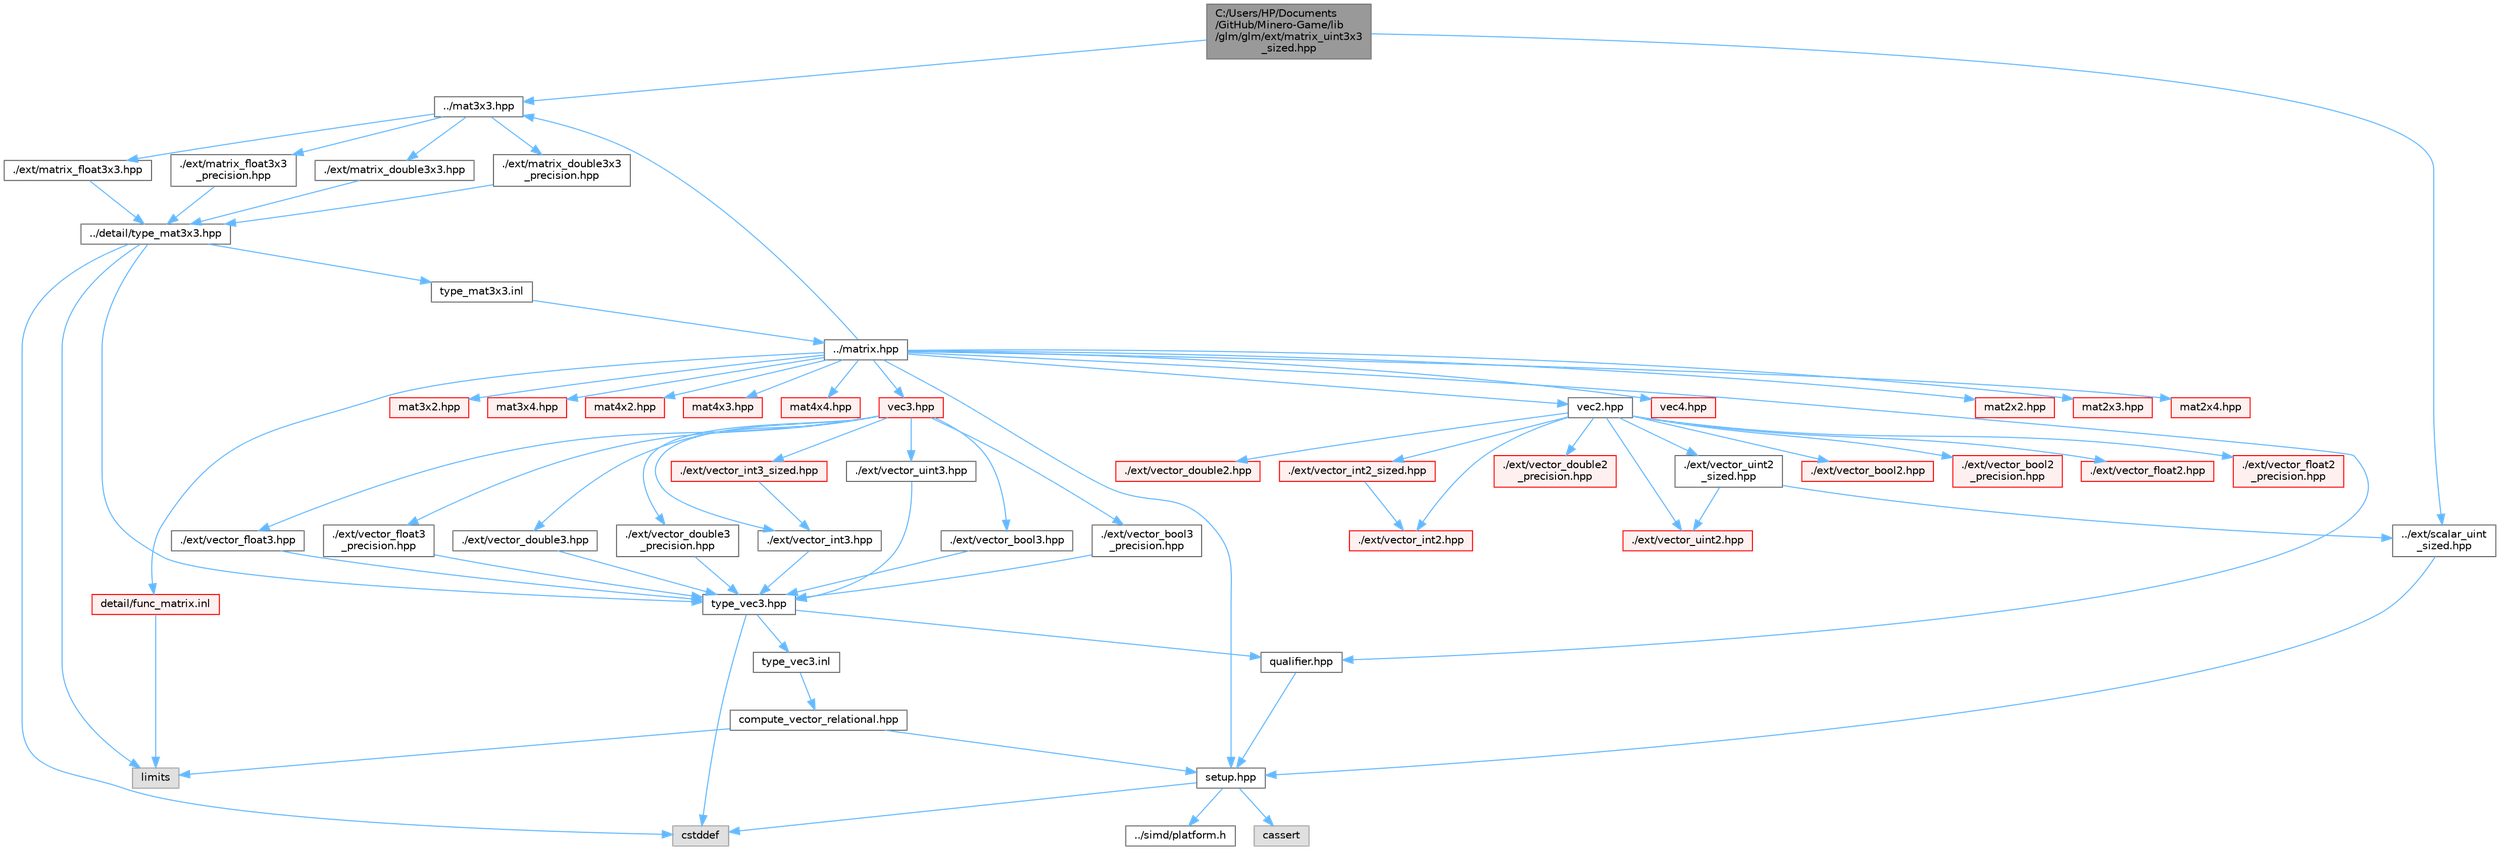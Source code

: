 digraph "C:/Users/HP/Documents/GitHub/Minero-Game/lib/glm/glm/ext/matrix_uint3x3_sized.hpp"
{
 // LATEX_PDF_SIZE
  bgcolor="transparent";
  edge [fontname=Helvetica,fontsize=10,labelfontname=Helvetica,labelfontsize=10];
  node [fontname=Helvetica,fontsize=10,shape=box,height=0.2,width=0.4];
  Node1 [id="Node000001",label="C:/Users/HP/Documents\l/GitHub/Minero-Game/lib\l/glm/glm/ext/matrix_uint3x3\l_sized.hpp",height=0.2,width=0.4,color="gray40", fillcolor="grey60", style="filled", fontcolor="black",tooltip=" "];
  Node1 -> Node2 [id="edge1_Node000001_Node000002",color="steelblue1",style="solid",tooltip=" "];
  Node2 [id="Node000002",label="../mat3x3.hpp",height=0.2,width=0.4,color="grey40", fillcolor="white", style="filled",URL="$lib_2glm_2glm_2mat3x3_8hpp.html",tooltip=" "];
  Node2 -> Node3 [id="edge2_Node000002_Node000003",color="steelblue1",style="solid",tooltip=" "];
  Node3 [id="Node000003",label="./ext/matrix_double3x3.hpp",height=0.2,width=0.4,color="grey40", fillcolor="white", style="filled",URL="$lib_2glm_2glm_2ext_2matrix__double3x3_8hpp.html",tooltip=" "];
  Node3 -> Node4 [id="edge3_Node000003_Node000004",color="steelblue1",style="solid",tooltip=" "];
  Node4 [id="Node000004",label="../detail/type_mat3x3.hpp",height=0.2,width=0.4,color="grey40", fillcolor="white", style="filled",URL="$lib_2glm_2glm_2detail_2type__mat3x3_8hpp.html",tooltip=" "];
  Node4 -> Node5 [id="edge4_Node000004_Node000005",color="steelblue1",style="solid",tooltip=" "];
  Node5 [id="Node000005",label="type_vec3.hpp",height=0.2,width=0.4,color="grey40", fillcolor="white", style="filled",URL="$lib_2glm_2glm_2detail_2type__vec3_8hpp.html",tooltip=" "];
  Node5 -> Node6 [id="edge5_Node000005_Node000006",color="steelblue1",style="solid",tooltip=" "];
  Node6 [id="Node000006",label="qualifier.hpp",height=0.2,width=0.4,color="grey40", fillcolor="white", style="filled",URL="$lib_2glm_2glm_2detail_2qualifier_8hpp.html",tooltip=" "];
  Node6 -> Node7 [id="edge6_Node000006_Node000007",color="steelblue1",style="solid",tooltip=" "];
  Node7 [id="Node000007",label="setup.hpp",height=0.2,width=0.4,color="grey40", fillcolor="white", style="filled",URL="$lib_2glm_2glm_2detail_2setup_8hpp.html",tooltip=" "];
  Node7 -> Node8 [id="edge7_Node000007_Node000008",color="steelblue1",style="solid",tooltip=" "];
  Node8 [id="Node000008",label="cassert",height=0.2,width=0.4,color="grey60", fillcolor="#E0E0E0", style="filled",tooltip=" "];
  Node7 -> Node9 [id="edge8_Node000007_Node000009",color="steelblue1",style="solid",tooltip=" "];
  Node9 [id="Node000009",label="cstddef",height=0.2,width=0.4,color="grey60", fillcolor="#E0E0E0", style="filled",tooltip=" "];
  Node7 -> Node10 [id="edge9_Node000007_Node000010",color="steelblue1",style="solid",tooltip=" "];
  Node10 [id="Node000010",label="../simd/platform.h",height=0.2,width=0.4,color="grey40", fillcolor="white", style="filled",URL="$lib_2glm_2glm_2simd_2platform_8h.html",tooltip=" "];
  Node5 -> Node9 [id="edge10_Node000005_Node000009",color="steelblue1",style="solid",tooltip=" "];
  Node5 -> Node11 [id="edge11_Node000005_Node000011",color="steelblue1",style="solid",tooltip=" "];
  Node11 [id="Node000011",label="type_vec3.inl",height=0.2,width=0.4,color="grey40", fillcolor="white", style="filled",URL="$lib_2glm_2glm_2detail_2type__vec3_8inl.html",tooltip=" "];
  Node11 -> Node12 [id="edge12_Node000011_Node000012",color="steelblue1",style="solid",tooltip=" "];
  Node12 [id="Node000012",label="compute_vector_relational.hpp",height=0.2,width=0.4,color="grey40", fillcolor="white", style="filled",URL="$lib_2glm_2glm_2detail_2compute__vector__relational_8hpp.html",tooltip=" "];
  Node12 -> Node7 [id="edge13_Node000012_Node000007",color="steelblue1",style="solid",tooltip=" "];
  Node12 -> Node13 [id="edge14_Node000012_Node000013",color="steelblue1",style="solid",tooltip=" "];
  Node13 [id="Node000013",label="limits",height=0.2,width=0.4,color="grey60", fillcolor="#E0E0E0", style="filled",tooltip=" "];
  Node4 -> Node13 [id="edge15_Node000004_Node000013",color="steelblue1",style="solid",tooltip=" "];
  Node4 -> Node9 [id="edge16_Node000004_Node000009",color="steelblue1",style="solid",tooltip=" "];
  Node4 -> Node14 [id="edge17_Node000004_Node000014",color="steelblue1",style="solid",tooltip=" "];
  Node14 [id="Node000014",label="type_mat3x3.inl",height=0.2,width=0.4,color="grey40", fillcolor="white", style="filled",URL="$lib_2glm_2glm_2detail_2type__mat3x3_8inl.html",tooltip=" "];
  Node14 -> Node15 [id="edge18_Node000014_Node000015",color="steelblue1",style="solid",tooltip=" "];
  Node15 [id="Node000015",label="../matrix.hpp",height=0.2,width=0.4,color="grey40", fillcolor="white", style="filled",URL="$lib_2glm_2glm_2matrix_8hpp.html",tooltip=" "];
  Node15 -> Node6 [id="edge19_Node000015_Node000006",color="steelblue1",style="solid",tooltip=" "];
  Node15 -> Node7 [id="edge20_Node000015_Node000007",color="steelblue1",style="solid",tooltip=" "];
  Node15 -> Node16 [id="edge21_Node000015_Node000016",color="steelblue1",style="solid",tooltip=" "];
  Node16 [id="Node000016",label="vec2.hpp",height=0.2,width=0.4,color="grey40", fillcolor="white", style="filled",URL="$lib_2glm_2glm_2vec2_8hpp.html",tooltip=" "];
  Node16 -> Node17 [id="edge22_Node000016_Node000017",color="steelblue1",style="solid",tooltip=" "];
  Node17 [id="Node000017",label="./ext/vector_bool2.hpp",height=0.2,width=0.4,color="red", fillcolor="#FFF0F0", style="filled",URL="$lib_2glm_2glm_2ext_2vector__bool2_8hpp.html",tooltip=" "];
  Node16 -> Node20 [id="edge23_Node000016_Node000020",color="steelblue1",style="solid",tooltip=" "];
  Node20 [id="Node000020",label="./ext/vector_bool2\l_precision.hpp",height=0.2,width=0.4,color="red", fillcolor="#FFF0F0", style="filled",URL="$lib_2glm_2glm_2ext_2vector__bool2__precision_8hpp.html",tooltip=" "];
  Node16 -> Node21 [id="edge24_Node000016_Node000021",color="steelblue1",style="solid",tooltip=" "];
  Node21 [id="Node000021",label="./ext/vector_float2.hpp",height=0.2,width=0.4,color="red", fillcolor="#FFF0F0", style="filled",URL="$lib_2glm_2glm_2ext_2vector__float2_8hpp.html",tooltip=" "];
  Node16 -> Node22 [id="edge25_Node000016_Node000022",color="steelblue1",style="solid",tooltip=" "];
  Node22 [id="Node000022",label="./ext/vector_float2\l_precision.hpp",height=0.2,width=0.4,color="red", fillcolor="#FFF0F0", style="filled",URL="$lib_2glm_2glm_2ext_2vector__float2__precision_8hpp.html",tooltip=" "];
  Node16 -> Node23 [id="edge26_Node000016_Node000023",color="steelblue1",style="solid",tooltip=" "];
  Node23 [id="Node000023",label="./ext/vector_double2.hpp",height=0.2,width=0.4,color="red", fillcolor="#FFF0F0", style="filled",URL="$lib_2glm_2glm_2ext_2vector__double2_8hpp.html",tooltip=" "];
  Node16 -> Node24 [id="edge27_Node000016_Node000024",color="steelblue1",style="solid",tooltip=" "];
  Node24 [id="Node000024",label="./ext/vector_double2\l_precision.hpp",height=0.2,width=0.4,color="red", fillcolor="#FFF0F0", style="filled",URL="$lib_2glm_2glm_2ext_2vector__double2__precision_8hpp.html",tooltip=" "];
  Node16 -> Node25 [id="edge28_Node000016_Node000025",color="steelblue1",style="solid",tooltip=" "];
  Node25 [id="Node000025",label="./ext/vector_int2.hpp",height=0.2,width=0.4,color="red", fillcolor="#FFF0F0", style="filled",URL="$lib_2glm_2glm_2ext_2vector__int2_8hpp.html",tooltip=" "];
  Node16 -> Node26 [id="edge29_Node000016_Node000026",color="steelblue1",style="solid",tooltip=" "];
  Node26 [id="Node000026",label="./ext/vector_int2_sized.hpp",height=0.2,width=0.4,color="red", fillcolor="#FFF0F0", style="filled",URL="$lib_2glm_2glm_2ext_2vector__int2__sized_8hpp.html",tooltip=" "];
  Node26 -> Node25 [id="edge30_Node000026_Node000025",color="steelblue1",style="solid",tooltip=" "];
  Node16 -> Node28 [id="edge31_Node000016_Node000028",color="steelblue1",style="solid",tooltip=" "];
  Node28 [id="Node000028",label="./ext/vector_uint2.hpp",height=0.2,width=0.4,color="red", fillcolor="#FFF0F0", style="filled",URL="$lib_2glm_2glm_2ext_2vector__uint2_8hpp.html",tooltip=" "];
  Node16 -> Node29 [id="edge32_Node000016_Node000029",color="steelblue1",style="solid",tooltip=" "];
  Node29 [id="Node000029",label="./ext/vector_uint2\l_sized.hpp",height=0.2,width=0.4,color="grey40", fillcolor="white", style="filled",URL="$lib_2glm_2glm_2ext_2vector__uint2__sized_8hpp.html",tooltip=" "];
  Node29 -> Node28 [id="edge33_Node000029_Node000028",color="steelblue1",style="solid",tooltip=" "];
  Node29 -> Node30 [id="edge34_Node000029_Node000030",color="steelblue1",style="solid",tooltip=" "];
  Node30 [id="Node000030",label="../ext/scalar_uint\l_sized.hpp",height=0.2,width=0.4,color="grey40", fillcolor="white", style="filled",URL="$lib_2glm_2glm_2ext_2scalar__uint__sized_8hpp.html",tooltip=" "];
  Node30 -> Node7 [id="edge35_Node000030_Node000007",color="steelblue1",style="solid",tooltip=" "];
  Node15 -> Node31 [id="edge36_Node000015_Node000031",color="steelblue1",style="solid",tooltip=" "];
  Node31 [id="Node000031",label="vec3.hpp",height=0.2,width=0.4,color="red", fillcolor="#FFF0F0", style="filled",URL="$lib_2glm_2glm_2vec3_8hpp.html",tooltip=" "];
  Node31 -> Node32 [id="edge37_Node000031_Node000032",color="steelblue1",style="solid",tooltip=" "];
  Node32 [id="Node000032",label="./ext/vector_bool3.hpp",height=0.2,width=0.4,color="grey40", fillcolor="white", style="filled",URL="$lib_2glm_2glm_2ext_2vector__bool3_8hpp.html",tooltip=" "];
  Node32 -> Node5 [id="edge38_Node000032_Node000005",color="steelblue1",style="solid",tooltip=" "];
  Node31 -> Node33 [id="edge39_Node000031_Node000033",color="steelblue1",style="solid",tooltip=" "];
  Node33 [id="Node000033",label="./ext/vector_bool3\l_precision.hpp",height=0.2,width=0.4,color="grey40", fillcolor="white", style="filled",URL="$lib_2glm_2glm_2ext_2vector__bool3__precision_8hpp.html",tooltip=" "];
  Node33 -> Node5 [id="edge40_Node000033_Node000005",color="steelblue1",style="solid",tooltip=" "];
  Node31 -> Node34 [id="edge41_Node000031_Node000034",color="steelblue1",style="solid",tooltip=" "];
  Node34 [id="Node000034",label="./ext/vector_float3.hpp",height=0.2,width=0.4,color="grey40", fillcolor="white", style="filled",URL="$lib_2glm_2glm_2ext_2vector__float3_8hpp.html",tooltip=" "];
  Node34 -> Node5 [id="edge42_Node000034_Node000005",color="steelblue1",style="solid",tooltip=" "];
  Node31 -> Node35 [id="edge43_Node000031_Node000035",color="steelblue1",style="solid",tooltip=" "];
  Node35 [id="Node000035",label="./ext/vector_float3\l_precision.hpp",height=0.2,width=0.4,color="grey40", fillcolor="white", style="filled",URL="$lib_2glm_2glm_2ext_2vector__float3__precision_8hpp.html",tooltip=" "];
  Node35 -> Node5 [id="edge44_Node000035_Node000005",color="steelblue1",style="solid",tooltip=" "];
  Node31 -> Node36 [id="edge45_Node000031_Node000036",color="steelblue1",style="solid",tooltip=" "];
  Node36 [id="Node000036",label="./ext/vector_double3.hpp",height=0.2,width=0.4,color="grey40", fillcolor="white", style="filled",URL="$lib_2glm_2glm_2ext_2vector__double3_8hpp.html",tooltip=" "];
  Node36 -> Node5 [id="edge46_Node000036_Node000005",color="steelblue1",style="solid",tooltip=" "];
  Node31 -> Node37 [id="edge47_Node000031_Node000037",color="steelblue1",style="solid",tooltip=" "];
  Node37 [id="Node000037",label="./ext/vector_double3\l_precision.hpp",height=0.2,width=0.4,color="grey40", fillcolor="white", style="filled",URL="$lib_2glm_2glm_2ext_2vector__double3__precision_8hpp.html",tooltip=" "];
  Node37 -> Node5 [id="edge48_Node000037_Node000005",color="steelblue1",style="solid",tooltip=" "];
  Node31 -> Node38 [id="edge49_Node000031_Node000038",color="steelblue1",style="solid",tooltip=" "];
  Node38 [id="Node000038",label="./ext/vector_int3.hpp",height=0.2,width=0.4,color="grey40", fillcolor="white", style="filled",URL="$lib_2glm_2glm_2ext_2vector__int3_8hpp.html",tooltip=" "];
  Node38 -> Node5 [id="edge50_Node000038_Node000005",color="steelblue1",style="solid",tooltip=" "];
  Node31 -> Node39 [id="edge51_Node000031_Node000039",color="steelblue1",style="solid",tooltip=" "];
  Node39 [id="Node000039",label="./ext/vector_int3_sized.hpp",height=0.2,width=0.4,color="red", fillcolor="#FFF0F0", style="filled",URL="$lib_2glm_2glm_2ext_2vector__int3__sized_8hpp.html",tooltip=" "];
  Node39 -> Node38 [id="edge52_Node000039_Node000038",color="steelblue1",style="solid",tooltip=" "];
  Node31 -> Node40 [id="edge53_Node000031_Node000040",color="steelblue1",style="solid",tooltip=" "];
  Node40 [id="Node000040",label="./ext/vector_uint3.hpp",height=0.2,width=0.4,color="grey40", fillcolor="white", style="filled",URL="$lib_2glm_2glm_2ext_2vector__uint3_8hpp.html",tooltip=" "];
  Node40 -> Node5 [id="edge54_Node000040_Node000005",color="steelblue1",style="solid",tooltip=" "];
  Node15 -> Node42 [id="edge55_Node000015_Node000042",color="steelblue1",style="solid",tooltip=" "];
  Node42 [id="Node000042",label="vec4.hpp",height=0.2,width=0.4,color="red", fillcolor="#FFF0F0", style="filled",URL="$lib_2glm_2glm_2vec4_8hpp.html",tooltip=" "];
  Node15 -> Node55 [id="edge56_Node000015_Node000055",color="steelblue1",style="solid",tooltip=" "];
  Node55 [id="Node000055",label="mat2x2.hpp",height=0.2,width=0.4,color="red", fillcolor="#FFF0F0", style="filled",URL="$lib_2glm_2glm_2mat2x2_8hpp.html",tooltip=" "];
  Node15 -> Node62 [id="edge57_Node000015_Node000062",color="steelblue1",style="solid",tooltip=" "];
  Node62 [id="Node000062",label="mat2x3.hpp",height=0.2,width=0.4,color="red", fillcolor="#FFF0F0", style="filled",URL="$lib_2glm_2glm_2mat2x3_8hpp.html",tooltip=" "];
  Node15 -> Node69 [id="edge58_Node000015_Node000069",color="steelblue1",style="solid",tooltip=" "];
  Node69 [id="Node000069",label="mat2x4.hpp",height=0.2,width=0.4,color="red", fillcolor="#FFF0F0", style="filled",URL="$lib_2glm_2glm_2mat2x4_8hpp.html",tooltip=" "];
  Node15 -> Node76 [id="edge59_Node000015_Node000076",color="steelblue1",style="solid",tooltip=" "];
  Node76 [id="Node000076",label="mat3x2.hpp",height=0.2,width=0.4,color="red", fillcolor="#FFF0F0", style="filled",URL="$lib_2glm_2glm_2mat3x2_8hpp.html",tooltip=" "];
  Node15 -> Node2 [id="edge60_Node000015_Node000002",color="steelblue1",style="solid",tooltip=" "];
  Node15 -> Node83 [id="edge61_Node000015_Node000083",color="steelblue1",style="solid",tooltip=" "];
  Node83 [id="Node000083",label="mat3x4.hpp",height=0.2,width=0.4,color="red", fillcolor="#FFF0F0", style="filled",URL="$lib_2glm_2glm_2mat3x4_8hpp.html",tooltip=" "];
  Node15 -> Node90 [id="edge62_Node000015_Node000090",color="steelblue1",style="solid",tooltip=" "];
  Node90 [id="Node000090",label="mat4x2.hpp",height=0.2,width=0.4,color="red", fillcolor="#FFF0F0", style="filled",URL="$lib_2glm_2glm_2mat4x2_8hpp.html",tooltip=" "];
  Node15 -> Node97 [id="edge63_Node000015_Node000097",color="steelblue1",style="solid",tooltip=" "];
  Node97 [id="Node000097",label="mat4x3.hpp",height=0.2,width=0.4,color="red", fillcolor="#FFF0F0", style="filled",URL="$lib_2glm_2glm_2mat4x3_8hpp.html",tooltip=" "];
  Node15 -> Node104 [id="edge64_Node000015_Node000104",color="steelblue1",style="solid",tooltip=" "];
  Node104 [id="Node000104",label="mat4x4.hpp",height=0.2,width=0.4,color="red", fillcolor="#FFF0F0", style="filled",URL="$lib_2glm_2glm_2mat4x4_8hpp.html",tooltip=" "];
  Node15 -> Node111 [id="edge65_Node000015_Node000111",color="steelblue1",style="solid",tooltip=" "];
  Node111 [id="Node000111",label="detail/func_matrix.inl",height=0.2,width=0.4,color="red", fillcolor="#FFF0F0", style="filled",URL="$lib_2glm_2glm_2detail_2func__matrix_8inl.html",tooltip=" "];
  Node111 -> Node13 [id="edge66_Node000111_Node000013",color="steelblue1",style="solid",tooltip=" "];
  Node2 -> Node127 [id="edge67_Node000002_Node000127",color="steelblue1",style="solid",tooltip=" "];
  Node127 [id="Node000127",label="./ext/matrix_double3x3\l_precision.hpp",height=0.2,width=0.4,color="grey40", fillcolor="white", style="filled",URL="$lib_2glm_2glm_2ext_2matrix__double3x3__precision_8hpp.html",tooltip=" "];
  Node127 -> Node4 [id="edge68_Node000127_Node000004",color="steelblue1",style="solid",tooltip=" "];
  Node2 -> Node128 [id="edge69_Node000002_Node000128",color="steelblue1",style="solid",tooltip=" "];
  Node128 [id="Node000128",label="./ext/matrix_float3x3.hpp",height=0.2,width=0.4,color="grey40", fillcolor="white", style="filled",URL="$lib_2glm_2glm_2ext_2matrix__float3x3_8hpp.html",tooltip=" "];
  Node128 -> Node4 [id="edge70_Node000128_Node000004",color="steelblue1",style="solid",tooltip=" "];
  Node2 -> Node129 [id="edge71_Node000002_Node000129",color="steelblue1",style="solid",tooltip=" "];
  Node129 [id="Node000129",label="./ext/matrix_float3x3\l_precision.hpp",height=0.2,width=0.4,color="grey40", fillcolor="white", style="filled",URL="$lib_2glm_2glm_2ext_2matrix__float3x3__precision_8hpp.html",tooltip=" "];
  Node129 -> Node4 [id="edge72_Node000129_Node000004",color="steelblue1",style="solid",tooltip=" "];
  Node1 -> Node30 [id="edge73_Node000001_Node000030",color="steelblue1",style="solid",tooltip=" "];
}
